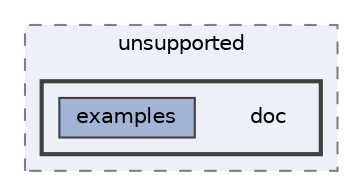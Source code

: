 digraph "external/taskflow/3rd-party/eigen-3.3.7/unsupported/doc"
{
 // LATEX_PDF_SIZE
  bgcolor="transparent";
  edge [fontname=Helvetica,fontsize=10,labelfontname=Helvetica,labelfontsize=10];
  node [fontname=Helvetica,fontsize=10,shape=box,height=0.2,width=0.4];
  compound=true
  subgraph clusterdir_433b8db4572bc4fe5be144b7aa59565b {
    graph [ bgcolor="#edf0f7", pencolor="grey50", label="unsupported", fontname=Helvetica,fontsize=10 style="filled,dashed", URL="dir_433b8db4572bc4fe5be144b7aa59565b.html",tooltip=""]
  subgraph clusterdir_cbe17487f1fdfad95c07424a8b18b79b {
    graph [ bgcolor="#edf0f7", pencolor="grey25", label="", fontname=Helvetica,fontsize=10 style="filled,bold", URL="dir_cbe17487f1fdfad95c07424a8b18b79b.html",tooltip=""]
    dir_cbe17487f1fdfad95c07424a8b18b79b [shape=plaintext, label="doc"];
  dir_41b9d866a39ace36714bb3cf321f24ef [label="examples", fillcolor="#a2b4d6", color="grey25", style="filled", URL="dir_41b9d866a39ace36714bb3cf321f24ef.html",tooltip=""];
  }
  }
}
